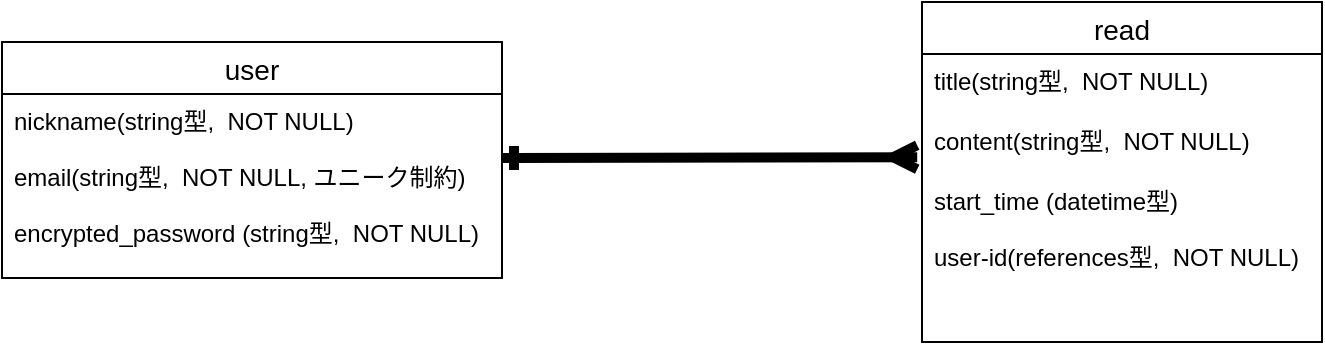 <mxfile>
    <diagram id="_XTvBgEjQtifNDixjjne" name="ページ1">
        <mxGraphModel dx="941" dy="276" grid="1" gridSize="10" guides="1" tooltips="1" connect="1" arrows="1" fold="1" page="1" pageScale="1" pageWidth="827" pageHeight="1169" math="0" shadow="0">
            <root>
                <mxCell id="0"/>
                <mxCell id="1" parent="0"/>
                <mxCell id="15" value="user" style="swimlane;fontStyle=0;childLayout=stackLayout;horizontal=1;startSize=26;horizontalStack=0;resizeParent=1;resizeParentMax=0;resizeLast=0;collapsible=1;marginBottom=0;align=center;fontSize=14;" parent="1" vertex="1">
                    <mxGeometry x="30" y="300" width="250" height="118" as="geometry"/>
                </mxCell>
                <mxCell id="16" value="nickname(string型,  NOT NULL)&#10;&#10;email(string型,  NOT NULL, ユニーク制約)&#10; &#10;encrypted_password (string型,  NOT NULL)&#10;" style="text;strokeColor=none;fillColor=none;spacingLeft=4;spacingRight=4;overflow=hidden;rotatable=0;points=[[0,0.5],[1,0.5]];portConstraint=eastwest;fontSize=12;" parent="15" vertex="1">
                    <mxGeometry y="26" width="250" height="92" as="geometry"/>
                </mxCell>
                <mxCell id="19" value="read" style="swimlane;fontStyle=0;childLayout=stackLayout;horizontal=1;startSize=26;horizontalStack=0;resizeParent=1;resizeParentMax=0;resizeLast=0;collapsible=1;marginBottom=0;align=center;fontSize=14;" parent="1" vertex="1">
                    <mxGeometry x="490" y="280" width="200" height="170" as="geometry"/>
                </mxCell>
                <mxCell id="20" value="title(string型,  NOT NULL)&#10;" style="text;strokeColor=none;fillColor=none;spacingLeft=4;spacingRight=4;overflow=hidden;rotatable=0;points=[[0,0.5],[1,0.5]];portConstraint=eastwest;fontSize=12;" parent="19" vertex="1">
                    <mxGeometry y="26" width="200" height="30" as="geometry"/>
                </mxCell>
                <mxCell id="21" value="content(string型,  NOT NULL)" style="text;strokeColor=none;fillColor=none;spacingLeft=4;spacingRight=4;overflow=hidden;rotatable=0;points=[[0,0.5],[1,0.5]];portConstraint=eastwest;fontSize=12;" parent="19" vertex="1">
                    <mxGeometry y="56" width="200" height="30" as="geometry"/>
                </mxCell>
                <mxCell id="22" value="start_time (datetime型)&#10;&#10;user-id(references型,  NOT NULL)" style="text;strokeColor=none;fillColor=none;spacingLeft=4;spacingRight=4;overflow=hidden;rotatable=0;points=[[0,0.5],[1,0.5]];portConstraint=eastwest;fontSize=12;" parent="19" vertex="1">
                    <mxGeometry y="86" width="200" height="84" as="geometry"/>
                </mxCell>
                <mxCell id="23" style="edgeStyle=none;html=1;entryX=-0.012;entryY=0.753;entryDx=0;entryDy=0;entryPerimeter=0;startArrow=ERone;startFill=0;strokeWidth=5;endArrow=ERmany;endFill=0;" parent="1" edge="1">
                    <mxGeometry relative="1" as="geometry">
                        <mxPoint x="280" y="358" as="sourcePoint"/>
                        <mxPoint x="487.6" y="357.59" as="targetPoint"/>
                    </mxGeometry>
                </mxCell>
            </root>
        </mxGraphModel>
    </diagram>
</mxfile>